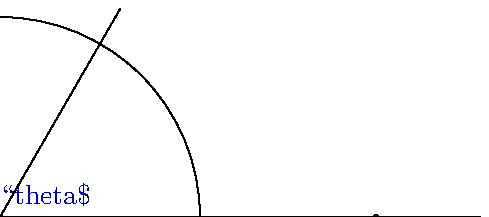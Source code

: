 \documentclass[border=5mm]{standalone}
\usepackage{luamplib}
\begin{document}
\mplibtextextlabel{enable}
\begin{mplibcode}
beginfig(1);
    path C, base, section, aa;
    numeric theta;
    C = fullcircle scaled 144; 
    base = origin -- right scaled 172.8;   
    theta = 60; 

    z1 = point 0 of C scaled 1.2 rotated theta;
    z2 = point 4 of C rotated theta;

    draw C;
    draw z1 -- origin -- base;
    draw origin -- z2 -- base shifted z2 dashed evenly;

    section = base scaled 1.2 rotated 1/3 theta shifted z2 cutafter base;
    draw section;

    label.ulft("$a$", 1/2 z2);
    aa = subpath (eps, infinity) of section cutbefore C;
    label.lrt("$a$", point 1/2 of aa);

    draw origin -- point 0 of aa dashed withdots scaled 1/2;

    drawoptions(withcolor 2/3 blue); % distinguish angle labels
    label("$\theta$", 16 dir 1/2 theta);
    label("$\theta/3$", 52 dir 1/6 theta shifted z2);
    drawoptions();

    drawoptions(withpen pencircle scaled 2/3 dotlabeldiam);
    draw origin; draw z2; draw point 0 of aa; draw point 1 of aa;
    drawoptions();

endfig;
\end{mplibcode}
\end{document}


